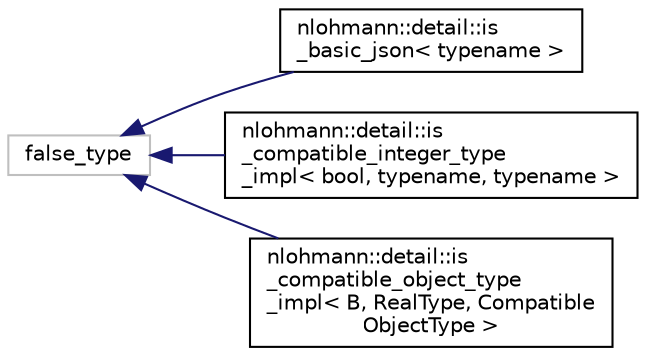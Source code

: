 digraph "Graphical Class Hierarchy"
{
  edge [fontname="Helvetica",fontsize="10",labelfontname="Helvetica",labelfontsize="10"];
  node [fontname="Helvetica",fontsize="10",shape=record];
  rankdir="LR";
  Node55 [label="false_type",height=0.2,width=0.4,color="grey75", fillcolor="white", style="filled"];
  Node55 -> Node0 [dir="back",color="midnightblue",fontsize="10",style="solid",fontname="Helvetica"];
  Node0 [label="nlohmann::detail::is\l_basic_json\< typename \>",height=0.2,width=0.4,color="black", fillcolor="white", style="filled",URL="$structnlohmann_1_1detail_1_1is__basic__json.html"];
  Node55 -> Node57 [dir="back",color="midnightblue",fontsize="10",style="solid",fontname="Helvetica"];
  Node57 [label="nlohmann::detail::is\l_compatible_integer_type\l_impl\< bool, typename, typename \>",height=0.2,width=0.4,color="black", fillcolor="white", style="filled",URL="$structnlohmann_1_1detail_1_1is__compatible__integer__type__impl.html"];
  Node55 -> Node58 [dir="back",color="midnightblue",fontsize="10",style="solid",fontname="Helvetica"];
  Node58 [label="nlohmann::detail::is\l_compatible_object_type\l_impl\< B, RealType, Compatible\lObjectType \>",height=0.2,width=0.4,color="black", fillcolor="white", style="filled",URL="$structnlohmann_1_1detail_1_1is__compatible__object__type__impl.html"];
}
